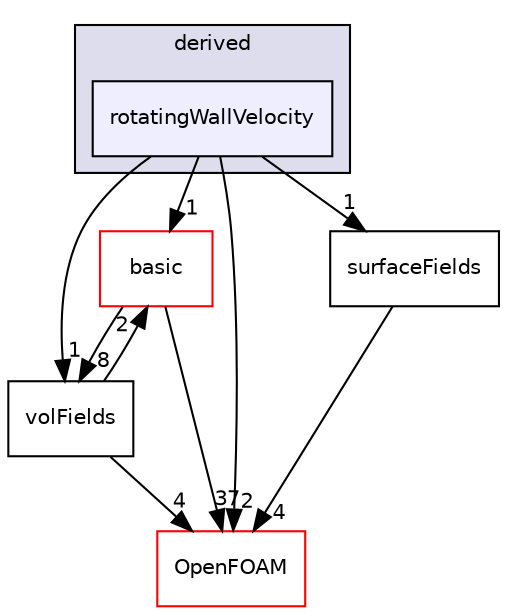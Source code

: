 digraph "src/finiteVolume/fields/fvPatchFields/derived/rotatingWallVelocity" {
  bgcolor=transparent;
  compound=true
  node [ fontsize="10", fontname="Helvetica"];
  edge [ labelfontsize="10", labelfontname="Helvetica"];
  subgraph clusterdir_ece9aa6b5af9a7776a75b0c1993b0910 {
    graph [ bgcolor="#ddddee", pencolor="black", label="derived" fontname="Helvetica", fontsize="10", URL="dir_ece9aa6b5af9a7776a75b0c1993b0910.html"]
  dir_0027a7004ad4335210bedfeef5c27fa0 [shape=box, label="rotatingWallVelocity", style="filled", fillcolor="#eeeeff", pencolor="black", URL="dir_0027a7004ad4335210bedfeef5c27fa0.html"];
  }
  dir_546b14c9025d30bb5b92fa069dbdd82c [shape=box label="basic" color="red" URL="dir_546b14c9025d30bb5b92fa069dbdd82c.html"];
  dir_bd8bf7fa65467c460a50eacc456ce356 [shape=box label="volFields" URL="dir_bd8bf7fa65467c460a50eacc456ce356.html"];
  dir_c5473ff19b20e6ec4dfe5c310b3778a8 [shape=box label="OpenFOAM" color="red" URL="dir_c5473ff19b20e6ec4dfe5c310b3778a8.html"];
  dir_606ba9250f9107f82f779cbd3e87c3a5 [shape=box label="surfaceFields" URL="dir_606ba9250f9107f82f779cbd3e87c3a5.html"];
  dir_546b14c9025d30bb5b92fa069dbdd82c->dir_bd8bf7fa65467c460a50eacc456ce356 [headlabel="8", labeldistance=1.5 headhref="dir_000936_001058.html"];
  dir_546b14c9025d30bb5b92fa069dbdd82c->dir_c5473ff19b20e6ec4dfe5c310b3778a8 [headlabel="37", labeldistance=1.5 headhref="dir_000936_001892.html"];
  dir_bd8bf7fa65467c460a50eacc456ce356->dir_546b14c9025d30bb5b92fa069dbdd82c [headlabel="2", labeldistance=1.5 headhref="dir_001058_000936.html"];
  dir_bd8bf7fa65467c460a50eacc456ce356->dir_c5473ff19b20e6ec4dfe5c310b3778a8 [headlabel="4", labeldistance=1.5 headhref="dir_001058_001892.html"];
  dir_0027a7004ad4335210bedfeef5c27fa0->dir_546b14c9025d30bb5b92fa069dbdd82c [headlabel="1", labeldistance=1.5 headhref="dir_001013_000936.html"];
  dir_0027a7004ad4335210bedfeef5c27fa0->dir_bd8bf7fa65467c460a50eacc456ce356 [headlabel="1", labeldistance=1.5 headhref="dir_001013_001058.html"];
  dir_0027a7004ad4335210bedfeef5c27fa0->dir_c5473ff19b20e6ec4dfe5c310b3778a8 [headlabel="2", labeldistance=1.5 headhref="dir_001013_001892.html"];
  dir_0027a7004ad4335210bedfeef5c27fa0->dir_606ba9250f9107f82f779cbd3e87c3a5 [headlabel="1", labeldistance=1.5 headhref="dir_001013_001057.html"];
  dir_606ba9250f9107f82f779cbd3e87c3a5->dir_c5473ff19b20e6ec4dfe5c310b3778a8 [headlabel="4", labeldistance=1.5 headhref="dir_001057_001892.html"];
}
